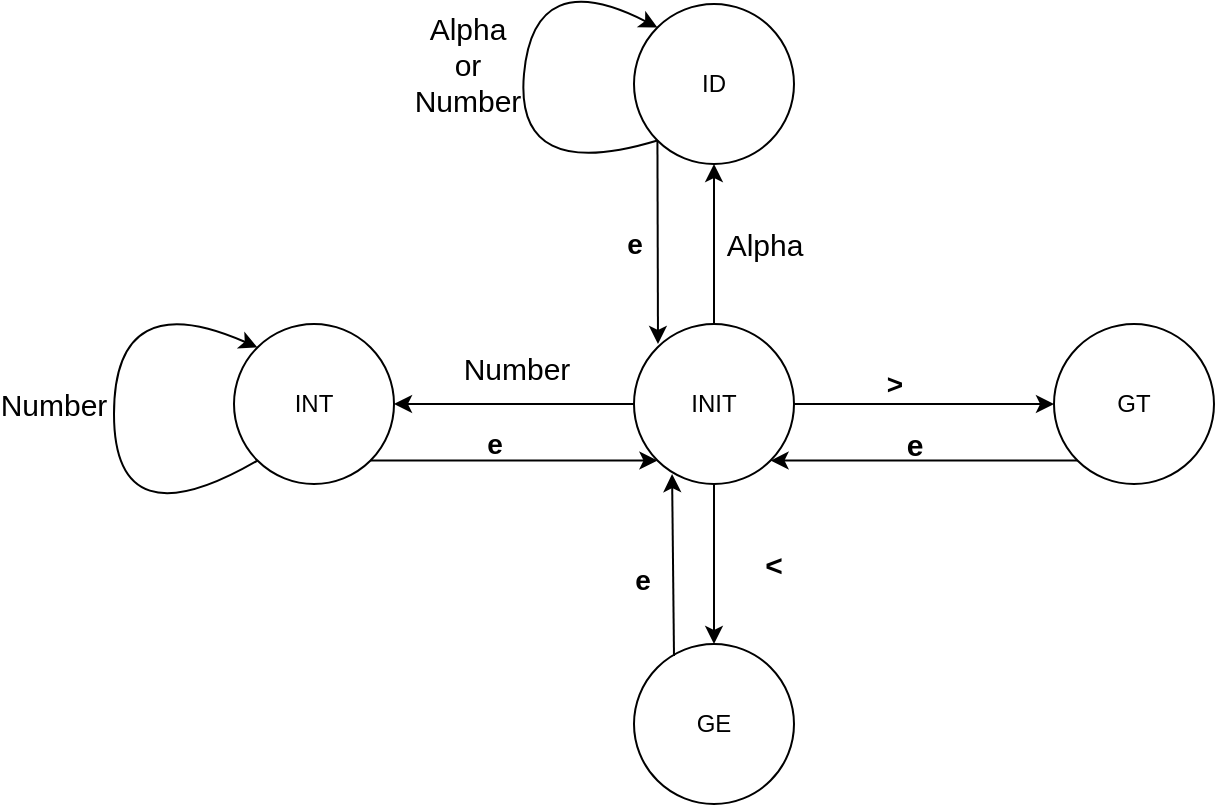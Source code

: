 <mxfile version="14.9.2" type="github">
  <diagram id="Y7snFeAdBdKZEt8ZPmqu" name="FSM">
    <mxGraphModel dx="1422" dy="705" grid="0" gridSize="10" guides="1" tooltips="1" connect="1" arrows="1" fold="1" page="1" pageScale="1" pageWidth="827" pageHeight="1169" math="0" shadow="0">
      <root>
        <mxCell id="0" />
        <mxCell id="1" parent="0" />
        <mxCell id="U2sir3abipnIR9pF02Ca-2" value="" style="edgeStyle=orthogonalEdgeStyle;rounded=0;orthogonalLoop=1;jettySize=auto;html=1;" parent="1" source="rHB09RxQEC3AA2iopNhL-1" target="U2sir3abipnIR9pF02Ca-1" edge="1">
          <mxGeometry relative="1" as="geometry" />
        </mxCell>
        <mxCell id="U2sir3abipnIR9pF02Ca-6" value="" style="edgeStyle=orthogonalEdgeStyle;rounded=0;orthogonalLoop=1;jettySize=auto;html=1;fontSize=14;" parent="1" source="rHB09RxQEC3AA2iopNhL-1" target="U2sir3abipnIR9pF02Ca-5" edge="1">
          <mxGeometry relative="1" as="geometry" />
        </mxCell>
        <mxCell id="U2sir3abipnIR9pF02Ca-9" value="" style="edgeStyle=orthogonalEdgeStyle;rounded=0;orthogonalLoop=1;jettySize=auto;html=1;fontSize=15;" parent="1" source="rHB09RxQEC3AA2iopNhL-1" target="U2sir3abipnIR9pF02Ca-8" edge="1">
          <mxGeometry relative="1" as="geometry" />
        </mxCell>
        <mxCell id="U2sir3abipnIR9pF02Ca-12" value="" style="edgeStyle=orthogonalEdgeStyle;rounded=0;orthogonalLoop=1;jettySize=auto;html=1;fontSize=15;" parent="1" source="rHB09RxQEC3AA2iopNhL-1" target="U2sir3abipnIR9pF02Ca-11" edge="1">
          <mxGeometry relative="1" as="geometry" />
        </mxCell>
        <mxCell id="rHB09RxQEC3AA2iopNhL-1" value="INIT" style="ellipse;whiteSpace=wrap;html=1;aspect=fixed;" parent="1" vertex="1">
          <mxGeometry x="400" y="260" width="80" height="80" as="geometry" />
        </mxCell>
        <mxCell id="U2sir3abipnIR9pF02Ca-1" value="GT" style="ellipse;whiteSpace=wrap;html=1;aspect=fixed;" parent="1" vertex="1">
          <mxGeometry x="610" y="260" width="80" height="80" as="geometry" />
        </mxCell>
        <mxCell id="U2sir3abipnIR9pF02Ca-4" value="&amp;gt;" style="text;html=1;align=center;verticalAlign=middle;resizable=0;points=[];autosize=1;strokeColor=none;fontSize=14;fontStyle=1" parent="1" vertex="1">
          <mxGeometry x="520" y="280" width="20" height="20" as="geometry" />
        </mxCell>
        <mxCell id="U2sir3abipnIR9pF02Ca-5" value="GE" style="ellipse;whiteSpace=wrap;html=1;aspect=fixed;" parent="1" vertex="1">
          <mxGeometry x="400" y="420" width="80" height="80" as="geometry" />
        </mxCell>
        <mxCell id="U2sir3abipnIR9pF02Ca-7" value="&amp;lt;" style="text;html=1;strokeColor=none;fillColor=none;align=center;verticalAlign=middle;whiteSpace=wrap;rounded=0;fontSize=15;fontStyle=1" parent="1" vertex="1">
          <mxGeometry x="450" y="370" width="40" height="20" as="geometry" />
        </mxCell>
        <mxCell id="U2sir3abipnIR9pF02Ca-8" value="INT" style="ellipse;whiteSpace=wrap;html=1;aspect=fixed;" parent="1" vertex="1">
          <mxGeometry x="200" y="260" width="80" height="80" as="geometry" />
        </mxCell>
        <mxCell id="U2sir3abipnIR9pF02Ca-10" value="Number" style="text;html=1;align=center;verticalAlign=middle;resizable=0;points=[];autosize=1;strokeColor=none;fontSize=15;" parent="1" vertex="1">
          <mxGeometry x="306" y="272" width="70" height="20" as="geometry" />
        </mxCell>
        <mxCell id="U2sir3abipnIR9pF02Ca-11" value="ID" style="ellipse;whiteSpace=wrap;html=1;aspect=fixed;" parent="1" vertex="1">
          <mxGeometry x="400" y="100" width="80" height="80" as="geometry" />
        </mxCell>
        <mxCell id="U2sir3abipnIR9pF02Ca-13" value="Alpha" style="text;html=1;align=center;verticalAlign=middle;resizable=0;points=[];autosize=1;strokeColor=none;fontSize=15;" parent="1" vertex="1">
          <mxGeometry x="440" y="210" width="50" height="20" as="geometry" />
        </mxCell>
        <mxCell id="U2sir3abipnIR9pF02Ca-14" value="" style="curved=1;endArrow=classic;html=1;fontSize=15;exitX=0;exitY=1;exitDx=0;exitDy=0;entryX=0;entryY=0;entryDx=0;entryDy=0;" parent="1" source="U2sir3abipnIR9pF02Ca-11" target="U2sir3abipnIR9pF02Ca-11" edge="1">
          <mxGeometry width="50" height="50" relative="1" as="geometry">
            <mxPoint x="240" y="180" as="sourcePoint" />
            <mxPoint x="290" y="130" as="targetPoint" />
            <Array as="points">
              <mxPoint x="340" y="190" />
              <mxPoint x="350" y="80" />
            </Array>
          </mxGeometry>
        </mxCell>
        <mxCell id="U2sir3abipnIR9pF02Ca-15" value="Alpha&lt;br&gt;or&lt;br&gt;Number" style="text;html=1;strokeColor=none;fillColor=none;align=center;verticalAlign=middle;whiteSpace=wrap;rounded=0;fontSize=15;" parent="1" vertex="1">
          <mxGeometry x="297" y="120" width="40" height="20" as="geometry" />
        </mxCell>
        <mxCell id="U2sir3abipnIR9pF02Ca-17" value="" style="curved=1;endArrow=classic;html=1;fontSize=15;exitX=0;exitY=1;exitDx=0;exitDy=0;entryX=0;entryY=0;entryDx=0;entryDy=0;" parent="1" source="U2sir3abipnIR9pF02Ca-8" target="U2sir3abipnIR9pF02Ca-8" edge="1">
          <mxGeometry width="50" height="50" relative="1" as="geometry">
            <mxPoint x="80" y="300" as="sourcePoint" />
            <mxPoint x="130" y="250" as="targetPoint" />
            <Array as="points">
              <mxPoint x="140" y="370" />
              <mxPoint x="140" y="240" />
            </Array>
          </mxGeometry>
        </mxCell>
        <mxCell id="U2sir3abipnIR9pF02Ca-18" value="Number" style="text;html=1;strokeColor=none;fillColor=none;align=center;verticalAlign=middle;whiteSpace=wrap;rounded=0;fontSize=15;" parent="1" vertex="1">
          <mxGeometry x="90" y="290" width="40" height="20" as="geometry" />
        </mxCell>
        <mxCell id="11f1W3O0PEDozUwM_f8q-1" value="" style="endArrow=classic;html=1;exitX=1;exitY=1;exitDx=0;exitDy=0;entryX=0;entryY=1;entryDx=0;entryDy=0;" edge="1" parent="1" source="U2sir3abipnIR9pF02Ca-8" target="rHB09RxQEC3AA2iopNhL-1">
          <mxGeometry width="50" height="50" relative="1" as="geometry">
            <mxPoint x="300" y="470" as="sourcePoint" />
            <mxPoint x="350" y="420" as="targetPoint" />
          </mxGeometry>
        </mxCell>
        <mxCell id="11f1W3O0PEDozUwM_f8q-2" value="e" style="text;html=1;align=center;verticalAlign=middle;resizable=0;points=[];autosize=1;strokeColor=none;fontSize=14;fontStyle=1" vertex="1" parent="1">
          <mxGeometry x="320" y="310" width="20" height="20" as="geometry" />
        </mxCell>
        <mxCell id="11f1W3O0PEDozUwM_f8q-3" value="" style="endArrow=classic;html=1;exitX=0;exitY=1;exitDx=0;exitDy=0;" edge="1" parent="1" source="U2sir3abipnIR9pF02Ca-11">
          <mxGeometry width="50" height="50" relative="1" as="geometry">
            <mxPoint x="340" y="250" as="sourcePoint" />
            <mxPoint x="412" y="270" as="targetPoint" />
          </mxGeometry>
        </mxCell>
        <mxCell id="11f1W3O0PEDozUwM_f8q-4" value="" style="endArrow=classic;html=1;exitX=0;exitY=1;exitDx=0;exitDy=0;entryX=1;entryY=1;entryDx=0;entryDy=0;" edge="1" parent="1" source="U2sir3abipnIR9pF02Ca-1" target="rHB09RxQEC3AA2iopNhL-1">
          <mxGeometry width="50" height="50" relative="1" as="geometry">
            <mxPoint x="560" y="370" as="sourcePoint" />
            <mxPoint x="610" y="360" as="targetPoint" />
          </mxGeometry>
        </mxCell>
        <mxCell id="11f1W3O0PEDozUwM_f8q-5" value="" style="endArrow=classic;html=1;entryX=0.238;entryY=0.938;entryDx=0;entryDy=0;entryPerimeter=0;exitX=0.25;exitY=0.075;exitDx=0;exitDy=0;exitPerimeter=0;" edge="1" parent="1" source="U2sir3abipnIR9pF02Ca-5" target="rHB09RxQEC3AA2iopNhL-1">
          <mxGeometry width="50" height="50" relative="1" as="geometry">
            <mxPoint x="419" y="420" as="sourcePoint" />
            <mxPoint x="390" y="370" as="targetPoint" />
          </mxGeometry>
        </mxCell>
        <mxCell id="11f1W3O0PEDozUwM_f8q-6" value="e" style="text;html=1;align=center;verticalAlign=middle;resizable=0;points=[];autosize=1;strokeColor=none;fontSize=14;fontStyle=1" vertex="1" parent="1">
          <mxGeometry x="390" y="210" width="20" height="20" as="geometry" />
        </mxCell>
        <mxCell id="11f1W3O0PEDozUwM_f8q-7" value="e" style="text;html=1;align=center;verticalAlign=middle;resizable=0;points=[];autosize=1;strokeColor=none;fontSize=15;fontStyle=1" vertex="1" parent="1">
          <mxGeometry x="530" y="310" width="20" height="20" as="geometry" />
        </mxCell>
        <mxCell id="11f1W3O0PEDozUwM_f8q-8" value="e" style="text;html=1;align=center;verticalAlign=middle;resizable=0;points=[];autosize=1;strokeColor=none;fontSize=14;fontStyle=1" vertex="1" parent="1">
          <mxGeometry x="394" y="378" width="20" height="20" as="geometry" />
        </mxCell>
      </root>
    </mxGraphModel>
  </diagram>
</mxfile>
